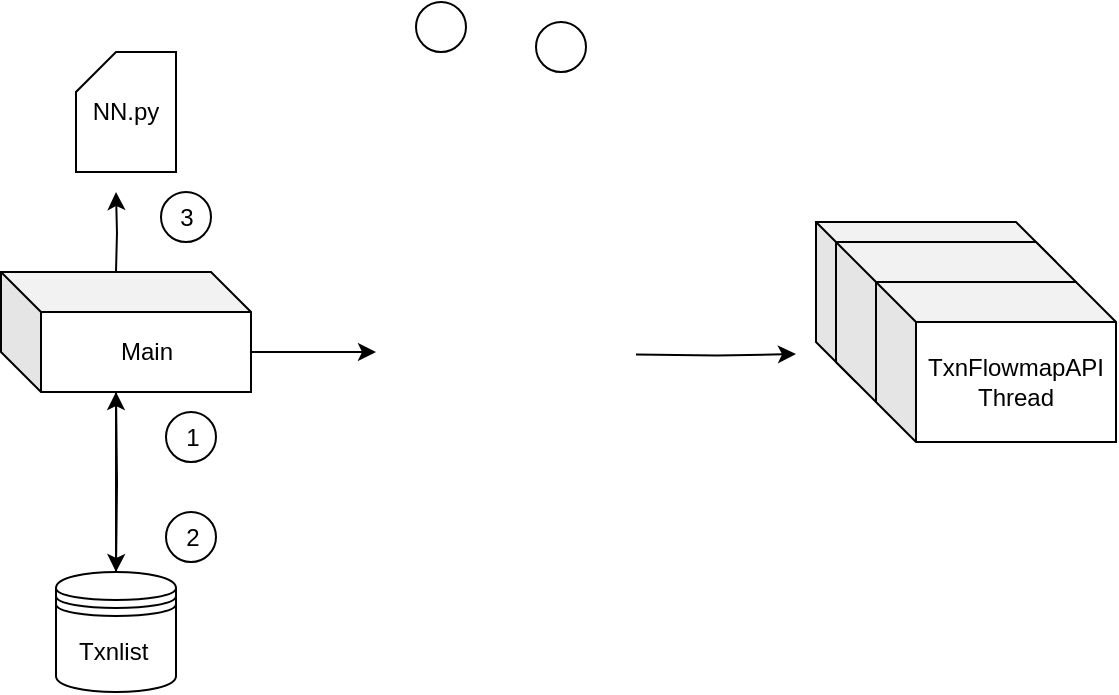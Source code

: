 <mxfile version="13.1.3" type="github">
  <diagram id="h80siK9V8_ExUyt751ny" name="Page-1">
    <mxGraphModel dx="2128" dy="548" grid="1" gridSize="10" guides="1" tooltips="1" connect="1" arrows="1" fold="1" page="1" pageScale="1" pageWidth="850" pageHeight="1100" math="0" shadow="0">
      <root>
        <mxCell id="0" />
        <mxCell id="1" parent="0" />
        <mxCell id="bKdwj68BPrSe2_P1PvU0-6" style="edgeStyle=orthogonalEdgeStyle;rounded=0;orthogonalLoop=1;jettySize=auto;html=1;exitX=0.5;exitY=1;exitDx=0;exitDy=0;entryX=0.5;entryY=0;entryDx=0;entryDy=0;" edge="1" parent="1" target="bKdwj68BPrSe2_P1PvU0-2">
          <mxGeometry relative="1" as="geometry">
            <mxPoint x="-100" y="250" as="sourcePoint" />
          </mxGeometry>
        </mxCell>
        <mxCell id="bKdwj68BPrSe2_P1PvU0-15" style="edgeStyle=orthogonalEdgeStyle;rounded=0;orthogonalLoop=1;jettySize=auto;html=1;exitX=0.5;exitY=0;exitDx=0;exitDy=0;" edge="1" parent="1">
          <mxGeometry relative="1" as="geometry">
            <mxPoint x="-100" y="150" as="targetPoint" />
            <mxPoint x="-100" y="190" as="sourcePoint" />
          </mxGeometry>
        </mxCell>
        <mxCell id="bKdwj68BPrSe2_P1PvU0-7" style="edgeStyle=orthogonalEdgeStyle;rounded=0;orthogonalLoop=1;jettySize=auto;html=1;exitX=0.5;exitY=0;exitDx=0;exitDy=0;entryX=0.5;entryY=1;entryDx=0;entryDy=0;" edge="1" parent="1" source="bKdwj68BPrSe2_P1PvU0-2">
          <mxGeometry relative="1" as="geometry">
            <mxPoint x="-100" y="250" as="targetPoint" />
          </mxGeometry>
        </mxCell>
        <mxCell id="bKdwj68BPrSe2_P1PvU0-2" value="" style="shape=datastore;whiteSpace=wrap;html=1;" vertex="1" parent="1">
          <mxGeometry x="-130" y="340" width="60" height="60" as="geometry" />
        </mxCell>
        <mxCell id="bKdwj68BPrSe2_P1PvU0-3" value="Txnlist&amp;nbsp;" style="text;html=1;align=center;verticalAlign=middle;resizable=0;points=[];autosize=1;" vertex="1" parent="1">
          <mxGeometry x="-125" y="370" width="50" height="20" as="geometry" />
        </mxCell>
        <mxCell id="bKdwj68BPrSe2_P1PvU0-8" value="" style="ellipse;whiteSpace=wrap;html=1;aspect=fixed;" vertex="1" parent="1">
          <mxGeometry x="-75" y="310" width="25" height="25" as="geometry" />
        </mxCell>
        <mxCell id="bKdwj68BPrSe2_P1PvU0-9" value="" style="ellipse;whiteSpace=wrap;html=1;aspect=fixed;" vertex="1" parent="1">
          <mxGeometry x="-75" y="260" width="25" height="25" as="geometry" />
        </mxCell>
        <mxCell id="bKdwj68BPrSe2_P1PvU0-11" value="1" style="text;html=1;align=center;verticalAlign=middle;resizable=0;points=[];autosize=1;" vertex="1" parent="1">
          <mxGeometry x="-72.5" y="262.5" width="20" height="20" as="geometry" />
        </mxCell>
        <mxCell id="bKdwj68BPrSe2_P1PvU0-12" value="2" style="text;html=1;align=center;verticalAlign=middle;resizable=0;points=[];autosize=1;" vertex="1" parent="1">
          <mxGeometry x="-72.5" y="312.5" width="20" height="20" as="geometry" />
        </mxCell>
        <mxCell id="bKdwj68BPrSe2_P1PvU0-13" value="NN.py" style="shape=card;whiteSpace=wrap;html=1;size=20;" vertex="1" parent="1">
          <mxGeometry x="-120" y="80" width="50" height="60" as="geometry" />
        </mxCell>
        <mxCell id="bKdwj68BPrSe2_P1PvU0-27" style="edgeStyle=orthogonalEdgeStyle;rounded=0;orthogonalLoop=1;jettySize=auto;html=1;exitX=0;exitY=0;exitDx=130;exitDy=38.75;exitPerimeter=0;" edge="1" parent="1">
          <mxGeometry relative="1" as="geometry">
            <mxPoint x="240" y="231" as="targetPoint" />
            <mxPoint x="160" y="231.25" as="sourcePoint" />
          </mxGeometry>
        </mxCell>
        <mxCell id="bKdwj68BPrSe2_P1PvU0-21" style="edgeStyle=orthogonalEdgeStyle;rounded=0;orthogonalLoop=1;jettySize=auto;html=1;exitX=0;exitY=0;exitDx=125;exitDy=40;exitPerimeter=0;entryX=0;entryY=0;entryDx=0;entryDy=37.5;entryPerimeter=0;" edge="1" parent="1" source="bKdwj68BPrSe2_P1PvU0-17">
          <mxGeometry relative="1" as="geometry">
            <mxPoint x="30" y="230" as="targetPoint" />
          </mxGeometry>
        </mxCell>
        <mxCell id="bKdwj68BPrSe2_P1PvU0-17" value="Main" style="shape=cube;whiteSpace=wrap;html=1;boundedLbl=1;backgroundOutline=1;darkOpacity=0.05;darkOpacity2=0.1;" vertex="1" parent="1">
          <mxGeometry x="-157.5" y="190" width="125" height="60" as="geometry" />
        </mxCell>
        <mxCell id="bKdwj68BPrSe2_P1PvU0-18" value="" style="ellipse;whiteSpace=wrap;html=1;aspect=fixed;" vertex="1" parent="1">
          <mxGeometry x="50" y="55" width="25" height="25" as="geometry" />
        </mxCell>
        <mxCell id="bKdwj68BPrSe2_P1PvU0-19" value="3" style="ellipse;whiteSpace=wrap;html=1;aspect=fixed;" vertex="1" parent="1">
          <mxGeometry x="-77.5" y="150" width="25" height="25" as="geometry" />
        </mxCell>
        <mxCell id="bKdwj68BPrSe2_P1PvU0-22" value="" style="ellipse;whiteSpace=wrap;html=1;aspect=fixed;" vertex="1" parent="1">
          <mxGeometry x="110" y="65" width="25" height="25" as="geometry" />
        </mxCell>
        <mxCell id="bKdwj68BPrSe2_P1PvU0-23" value="" style="shape=cube;whiteSpace=wrap;html=1;boundedLbl=1;backgroundOutline=1;darkOpacity=0.05;darkOpacity2=0.1;" vertex="1" parent="1">
          <mxGeometry x="250" y="165" width="120" height="80" as="geometry" />
        </mxCell>
        <mxCell id="bKdwj68BPrSe2_P1PvU0-25" value="" style="shape=cube;whiteSpace=wrap;html=1;boundedLbl=1;backgroundOutline=1;darkOpacity=0.05;darkOpacity2=0.1;" vertex="1" parent="1">
          <mxGeometry x="260" y="175" width="120" height="80" as="geometry" />
        </mxCell>
        <mxCell id="bKdwj68BPrSe2_P1PvU0-24" value="TxnFlowmapAPI&lt;br&gt;Thread" style="shape=cube;whiteSpace=wrap;html=1;boundedLbl=1;backgroundOutline=1;darkOpacity=0.05;darkOpacity2=0.1;" vertex="1" parent="1">
          <mxGeometry x="280" y="195" width="120" height="80" as="geometry" />
        </mxCell>
      </root>
    </mxGraphModel>
  </diagram>
</mxfile>
